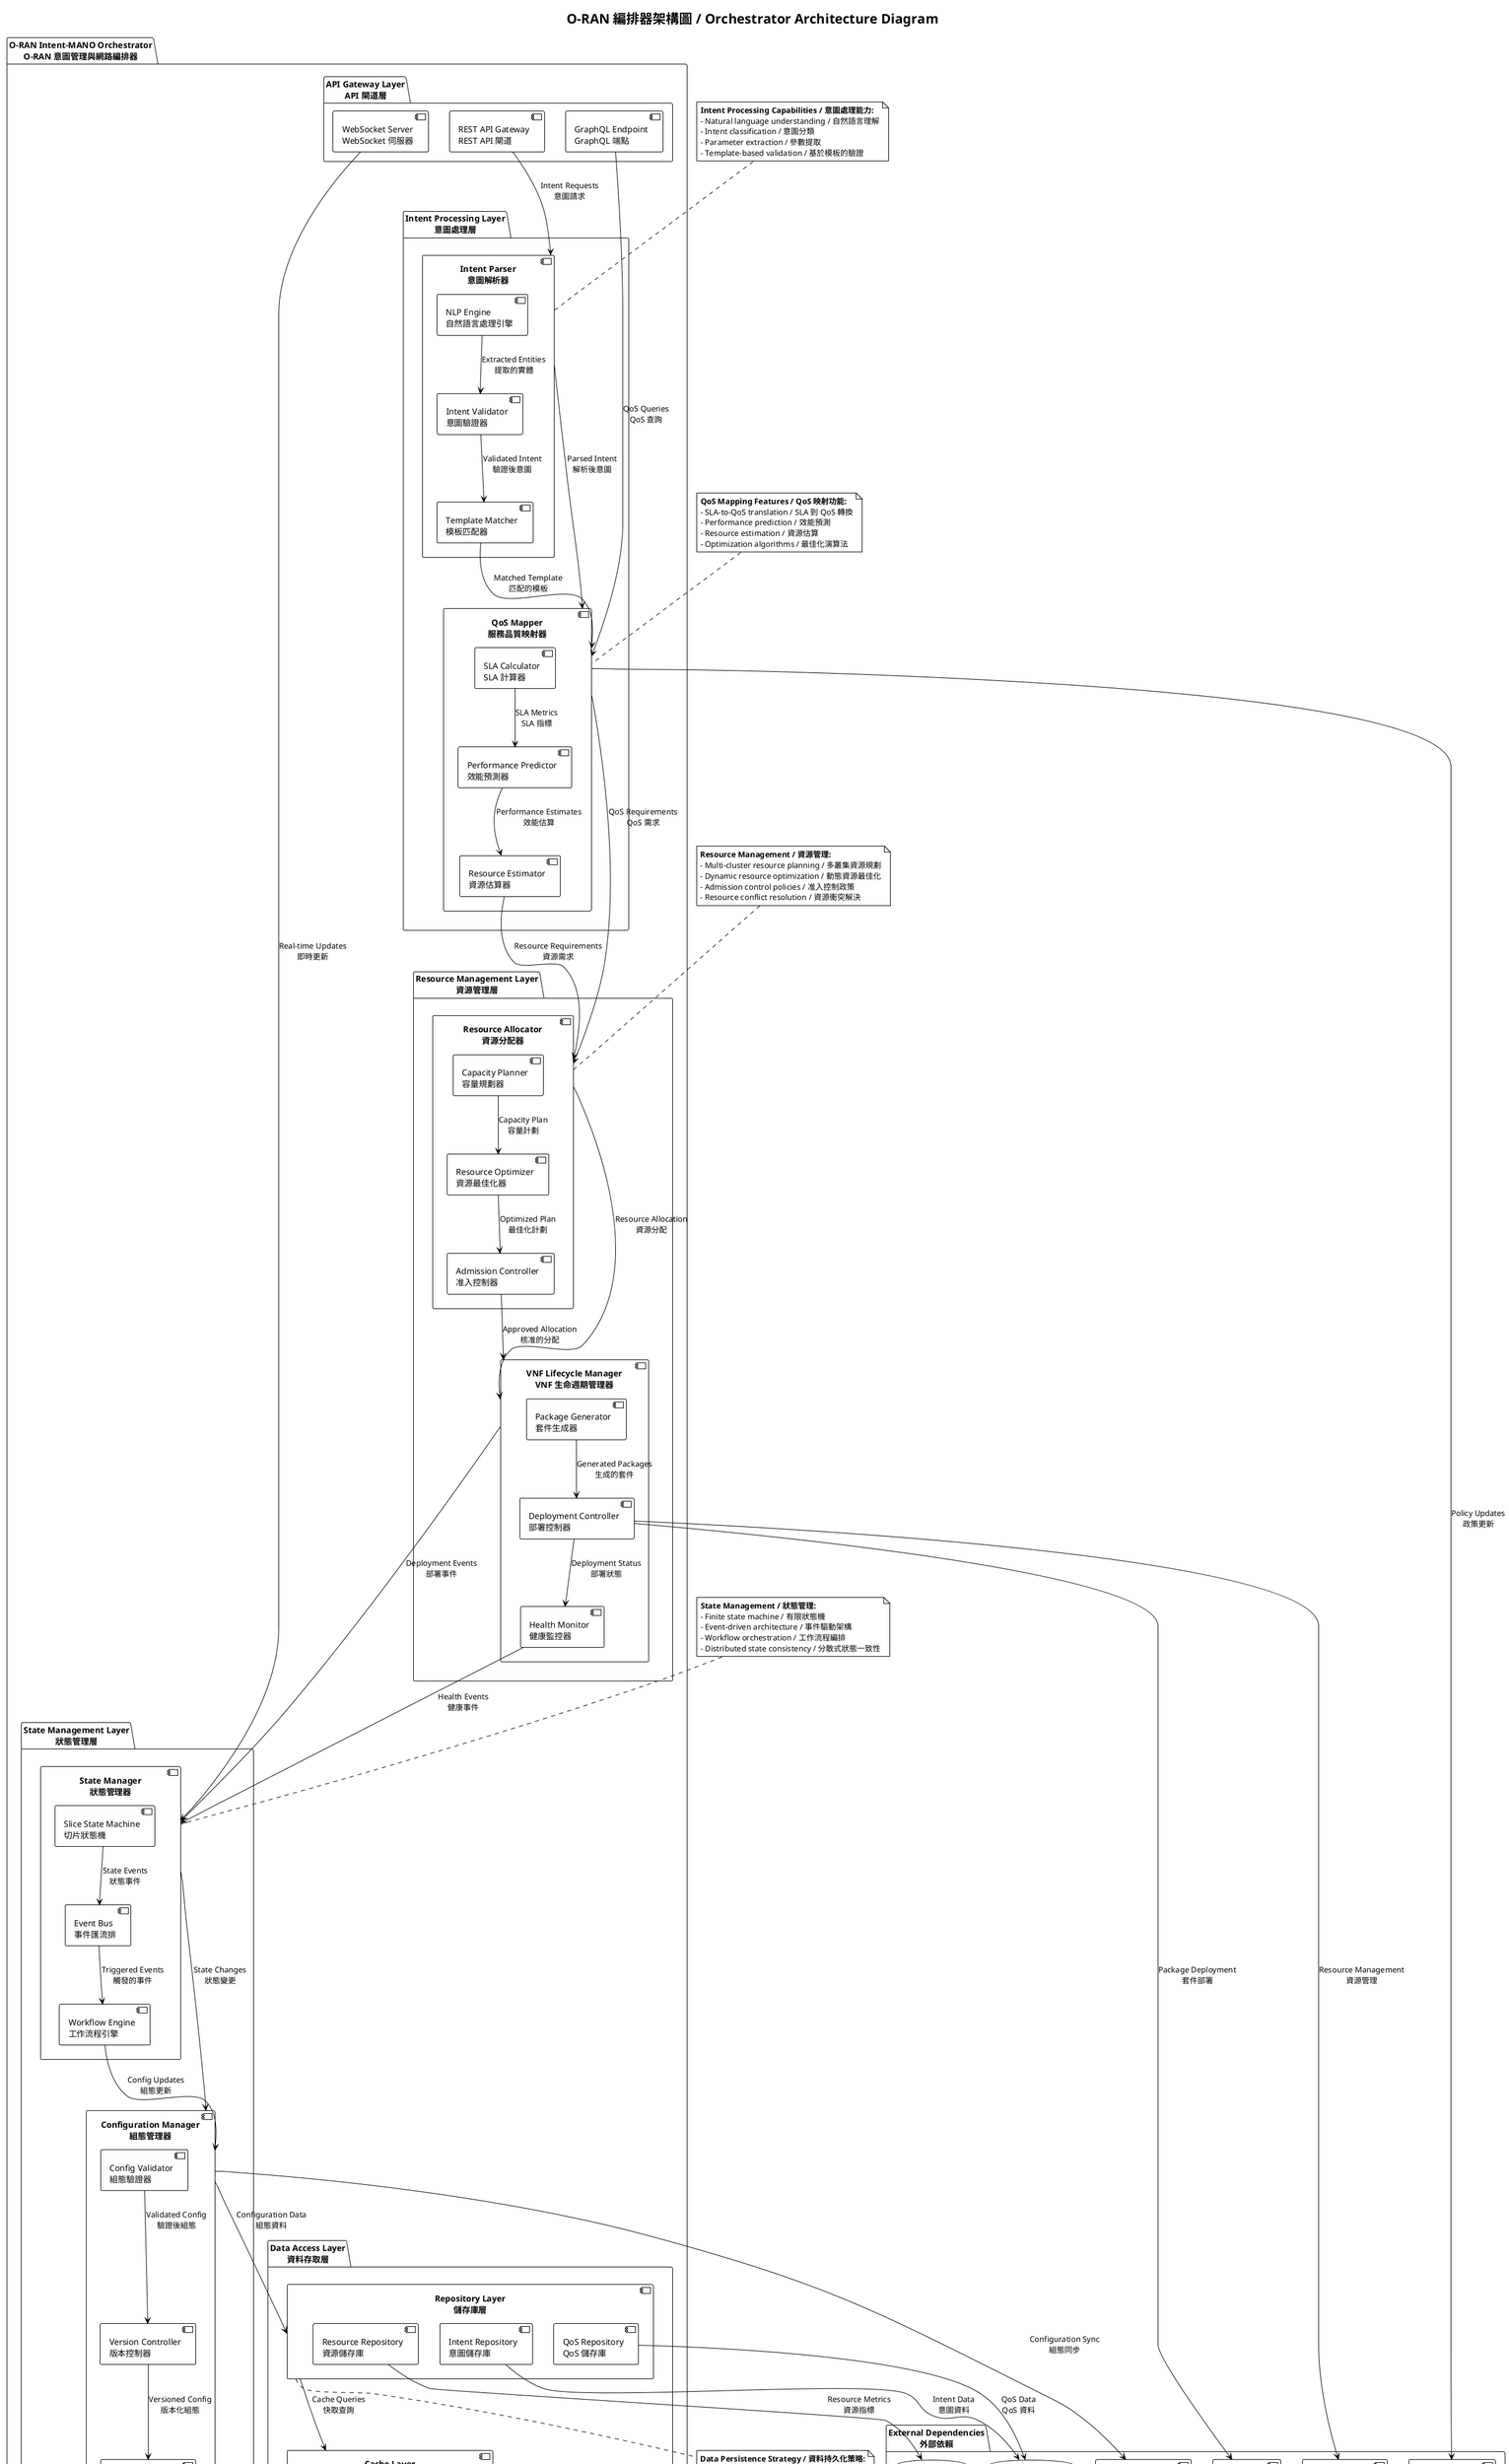 @startuml Orchestrator Architecture
!theme plain
title O-RAN 編排器架構圖 / Orchestrator Architecture Diagram

package "O-RAN Intent-MANO Orchestrator\nO-RAN 意圖管理與網路編排器" {

  package "API Gateway Layer\nAPI 閘道層" {
    component "REST API Gateway\nREST API 閘道" as apigateway
    component "GraphQL Endpoint\nGraphQL 端點" as graphql
    component "WebSocket Server\nWebSocket 伺服器" as websocket
  }

  package "Intent Processing Layer\n意圖處理層" {
    component "Intent Parser\n意圖解析器" as parser {
      component "NLP Engine\n自然語言處理引擎" as nlp
      component "Intent Validator\n意圖驗證器" as validator
      component "Template Matcher\n模板匹配器" as matcher
    }

    component "QoS Mapper\n服務品質映射器" as qosmapper {
      component "SLA Calculator\nSLA 計算器" as slacalc
      component "Performance Predictor\n效能預測器" as perfpredictor
      component "Resource Estimator\n資源估算器" as resourceest
    }
  }

  package "Resource Management Layer\n資源管理層" {
    component "Resource Allocator\n資源分配器" as resalloc {
      component "Capacity Planner\n容量規劃器" as capacityplanner
      component "Resource Optimizer\n資源最佳化器" as optimizer
      component "Admission Controller\n准入控制器" as admission
    }

    component "VNF Lifecycle Manager\nVNF 生命週期管理器" as vnfmgr {
      component "Package Generator\n套件生成器" as pkggen
      component "Deployment Controller\n部署控制器" as deployctrl
      component "Health Monitor\n健康監控器" as healthmon
    }
  }

  package "State Management Layer\n狀態管理層" {
    component "State Manager\n狀態管理器" as statemgr {
      component "Slice State Machine\n切片狀態機" as slicestatemachine
      component "Event Bus\n事件匯流排" as eventbus
      component "Workflow Engine\n工作流程引擎" as workflow
    }

    component "Configuration Manager\n組態管理器" as configmgr {
      component "Config Validator\n組態驗證器" as configvalidator
      component "Version Controller\n版本控制器" as versionctrl
      component "Rollback Manager\n回滾管理器" as rollbackmgr
    }
  }

  package "Data Access Layer\n資料存取層" {
    component "Repository Layer\n儲存庫層" as repolayer {
      component "Intent Repository\n意圖儲存庫" as intentrepo
      component "QoS Repository\nQoS 儲存庫" as qosrepo
      component "Resource Repository\n資源儲存庫" as resourcerepo
    }

    component "Cache Layer\n快取層" as cachelayer {
      component "Redis Cache\nRedis 快取" as redis
      component "Memory Cache\n記憶體快取" as memcache
    }
  }
}

package "External Dependencies\n外部依賴" {
  database "PostgreSQL\nPostgreSQL 資料庫" as postgres
  database "Time Series DB\n時間序列資料庫" as timeseries
  component "Nephio API\nNephio API" as nephioapi
  component "Kubernetes API\nK8s API" as k8sapi
  component "O-RAN SMO API\nO-RAN SMO API" as smoapi
  component "GitOps Repository\nGitOps 儲存庫" as gitopsrepo
}

' API Layer Connections / API 層連接
apigateway --> parser : Intent Requests\n意圖請求
graphql --> qosmapper : QoS Queries\nQoS 查詢
websocket --> statemgr : Real-time Updates\n即時更新

' Intent Processing Flow / 意圖處理流程
parser --> qosmapper : Parsed Intent\n解析後意圖
nlp --> validator : Extracted Entities\n提取的實體
validator --> matcher : Validated Intent\n驗證後意圖
matcher --> qosmapper : Matched Template\n匹配的模板

' QoS Mapping Flow / QoS 映射流程
qosmapper --> resalloc : QoS Requirements\nQoS 需求
slacalc --> perfpredictor : SLA Metrics\nSLA 指標
perfpredictor --> resourceest : Performance Estimates\n效能估算
resourceest --> resalloc : Resource Requirements\n資源需求

' Resource Allocation Flow / 資源分配流程
resalloc --> vnfmgr : Resource Allocation\n資源分配
capacityplanner --> optimizer : Capacity Plan\n容量計劃
optimizer --> admission : Optimized Plan\n最佳化計劃
admission --> vnfmgr : Approved Allocation\n核准的分配

' VNF Management Flow / VNF 管理流程
vnfmgr --> statemgr : Deployment Events\n部署事件
pkggen --> deployctrl : Generated Packages\n生成的套件
deployctrl --> healthmon : Deployment Status\n部署狀態
healthmon --> statemgr : Health Events\n健康事件

' State Management Flow / 狀態管理流程
statemgr --> configmgr : State Changes\n狀態變更
slicestatemachine --> eventbus : State Events\n狀態事件
eventbus --> workflow : Triggered Events\n觸發的事件
workflow --> configmgr : Config Updates\n組態更新

' Configuration Management Flow / 組態管理流程
configmgr --> repolayer : Configuration Data\n組態資料
configvalidator --> versionctrl : Validated Config\n驗證後組態
versionctrl --> rollbackmgr : Versioned Config\n版本化組態

' Data Access Flow / 資料存取流程
repolayer --> cachelayer : Cache Queries\n快取查詢
intentrepo --> postgres : Intent Data\n意圖資料
qosrepo --> postgres : QoS Data\nQoS 資料
resourcerepo --> timeseries : Resource Metrics\n資源指標
cachelayer --> redis : Distributed Cache\n分散式快取
cachelayer --> memcache : Local Cache\n本地快取

' External API Connections / 外部 API 連接
deployctrl --> nephioapi : Package Deployment\n套件部署
deployctrl --> k8sapi : Resource Management\n資源管理
qosmapper --> smoapi : Policy Updates\n政策更新
configmgr --> gitopsrepo : Configuration Sync\n組態同步

note top of parser
  **Intent Processing Capabilities / 意圖處理能力:**
  - Natural language understanding / 自然語言理解
  - Intent classification / 意圖分類
  - Parameter extraction / 參數提取
  - Template-based validation / 基於模板的驗證
end note

note top of qosmapper
  **QoS Mapping Features / QoS 映射功能:**
  - SLA-to-QoS translation / SLA 到 QoS 轉換
  - Performance prediction / 效能預測
  - Resource estimation / 資源估算
  - Optimization algorithms / 最佳化演算法
end note

note top of resalloc
  **Resource Management / 資源管理:**
  - Multi-cluster resource planning / 多叢集資源規劃
  - Dynamic resource optimization / 動態資源最佳化
  - Admission control policies / 准入控制政策
  - Resource conflict resolution / 資源衝突解決
end note

note top of statemgr
  **State Management / 狀態管理:**
  - Finite state machine / 有限狀態機
  - Event-driven architecture / 事件驅動架構
  - Workflow orchestration / 工作流程編排
  - Distributed state consistency / 分散式狀態一致性
end note

note bottom of repolayer
  **Data Persistence Strategy / 資料持久化策略:**
  - ACID transactions / ACID 事務
  - Event sourcing / 事件溯源
  - Multi-tier caching / 多層快取
  - Data partitioning / 資料分區
end note

@enduml